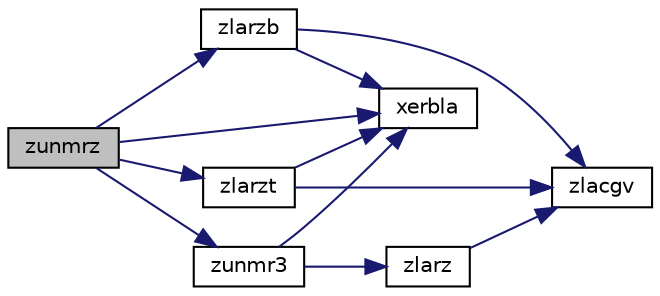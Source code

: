 digraph "zunmrz"
{
 // LATEX_PDF_SIZE
  edge [fontname="Helvetica",fontsize="10",labelfontname="Helvetica",labelfontsize="10"];
  node [fontname="Helvetica",fontsize="10",shape=record];
  rankdir="LR";
  Node1 [label="zunmrz",height=0.2,width=0.4,color="black", fillcolor="grey75", style="filled", fontcolor="black",tooltip="ZUNMRZ"];
  Node1 -> Node2 [color="midnightblue",fontsize="10",style="solid",fontname="Helvetica"];
  Node2 [label="xerbla",height=0.2,width=0.4,color="black", fillcolor="white", style="filled",URL="$xerbla_8f.html#a377ee61015baf8dea7770b3a404b1c07",tooltip="XERBLA"];
  Node1 -> Node3 [color="midnightblue",fontsize="10",style="solid",fontname="Helvetica"];
  Node3 [label="zlarzb",height=0.2,width=0.4,color="black", fillcolor="white", style="filled",URL="$zlarzb_8f.html#a0eaf97ddc4b598206ea7d0297d3360f3",tooltip="ZLARZB applies a block reflector or its conjugate-transpose to a general matrix."];
  Node3 -> Node2 [color="midnightblue",fontsize="10",style="solid",fontname="Helvetica"];
  Node3 -> Node4 [color="midnightblue",fontsize="10",style="solid",fontname="Helvetica"];
  Node4 [label="zlacgv",height=0.2,width=0.4,color="black", fillcolor="white", style="filled",URL="$zlacgv_8f.html#ad2595ab7c6b89e1ff2e9d05542431719",tooltip="ZLACGV conjugates a complex vector."];
  Node1 -> Node5 [color="midnightblue",fontsize="10",style="solid",fontname="Helvetica"];
  Node5 [label="zlarzt",height=0.2,width=0.4,color="black", fillcolor="white", style="filled",URL="$zlarzt_8f.html#a1ac47419220403e705b6040108cd2605",tooltip="ZLARZT forms the triangular factor T of a block reflector H = I - vtvH."];
  Node5 -> Node2 [color="midnightblue",fontsize="10",style="solid",fontname="Helvetica"];
  Node5 -> Node4 [color="midnightblue",fontsize="10",style="solid",fontname="Helvetica"];
  Node1 -> Node6 [color="midnightblue",fontsize="10",style="solid",fontname="Helvetica"];
  Node6 [label="zunmr3",height=0.2,width=0.4,color="black", fillcolor="white", style="filled",URL="$zunmr3_8f.html#a485b30b31f2a1d6960798b82b45f1a48",tooltip="ZUNMR3 multiplies a general matrix by the unitary matrix from a RZ factorization determined by ctzrzf..."];
  Node6 -> Node2 [color="midnightblue",fontsize="10",style="solid",fontname="Helvetica"];
  Node6 -> Node7 [color="midnightblue",fontsize="10",style="solid",fontname="Helvetica"];
  Node7 [label="zlarz",height=0.2,width=0.4,color="black", fillcolor="white", style="filled",URL="$zlarz_8f.html#ae9f9e33aae12b0322d2547a017c02276",tooltip="ZLARZ applies an elementary reflector (as returned by stzrzf) to a general matrix."];
  Node7 -> Node4 [color="midnightblue",fontsize="10",style="solid",fontname="Helvetica"];
}
